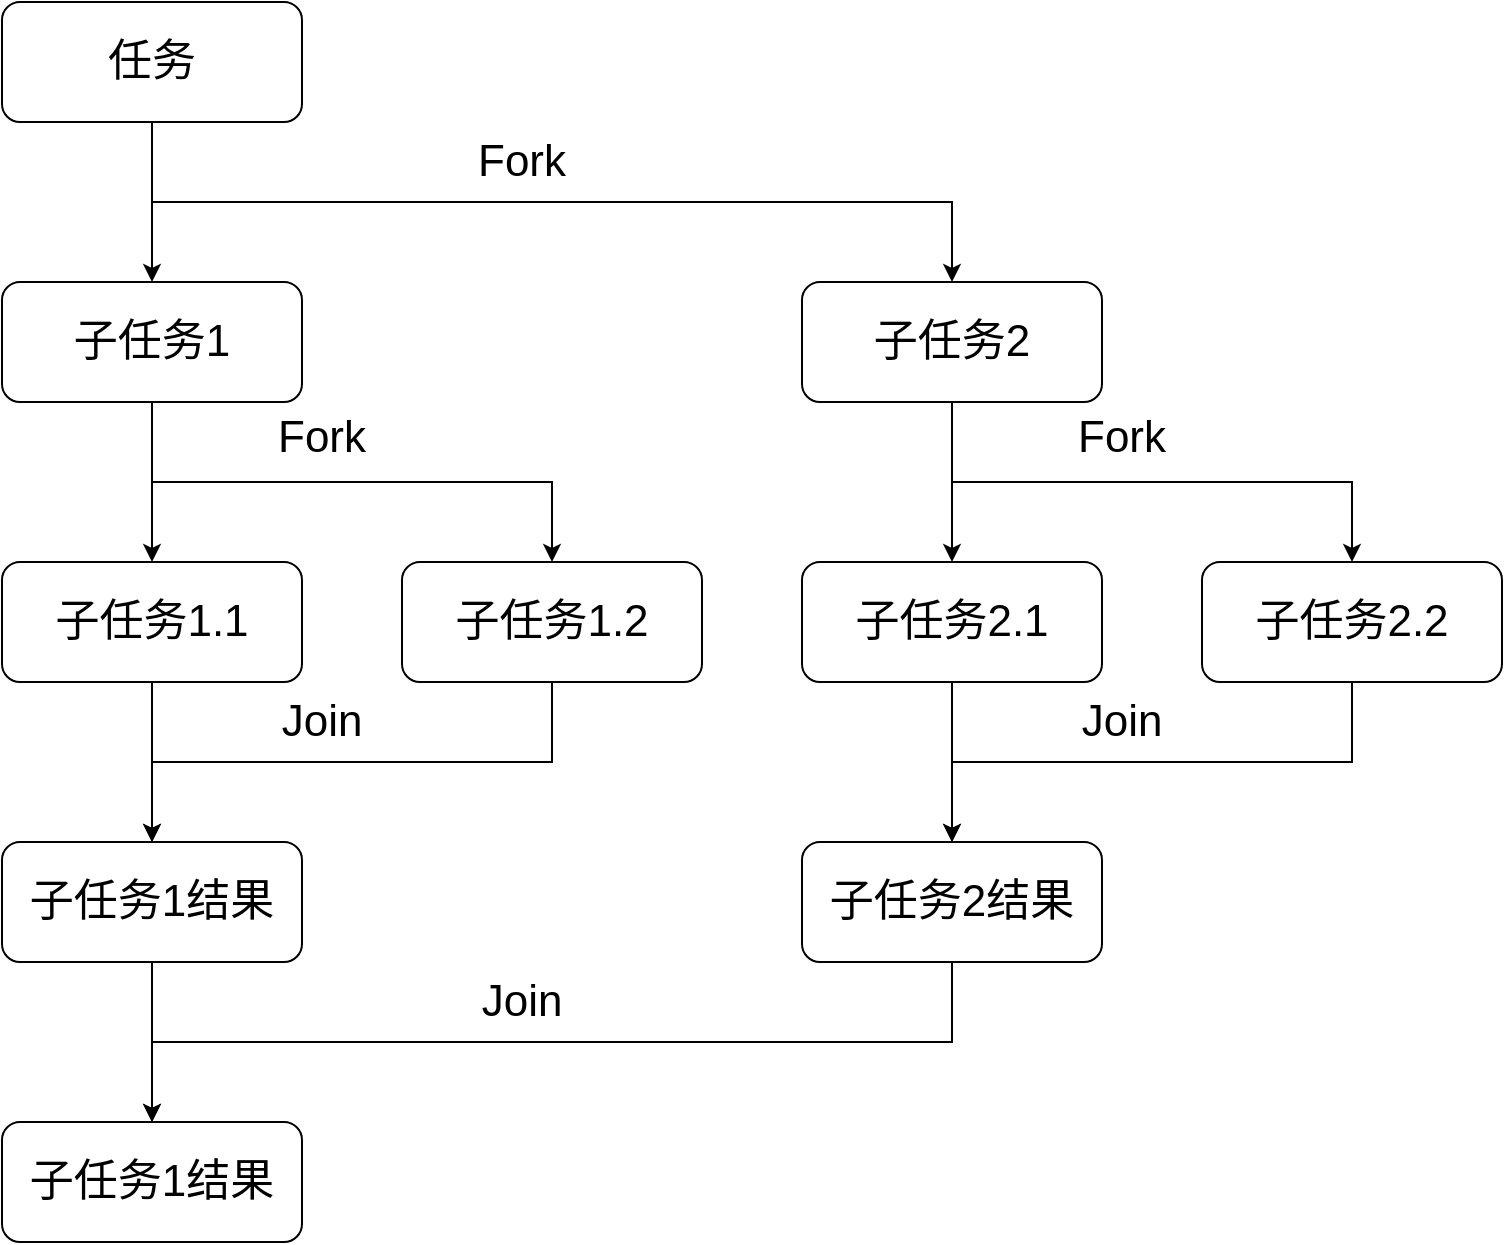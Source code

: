 <mxfile version="11.0.2" type="device"><diagram id="2y6UmGro_z8FmOnsXJJv" name="第 1 页"><mxGraphModel dx="1185" dy="695" grid="1" gridSize="10" guides="1" tooltips="1" connect="1" arrows="1" fold="1" page="1" pageScale="1" pageWidth="827" pageHeight="1169" math="0" shadow="0"><root><mxCell id="0"/><mxCell id="1" parent="0"/><mxCell id="EfbOh-kbQ4x2ByYVyd_k-9" style="edgeStyle=orthogonalEdgeStyle;rounded=0;orthogonalLoop=1;jettySize=auto;html=1;exitX=0.5;exitY=1;exitDx=0;exitDy=0;entryX=0.5;entryY=0;entryDx=0;entryDy=0;fontSize=22;" edge="1" parent="1" source="EfbOh-kbQ4x2ByYVyd_k-1" target="EfbOh-kbQ4x2ByYVyd_k-2"><mxGeometry relative="1" as="geometry"/></mxCell><mxCell id="EfbOh-kbQ4x2ByYVyd_k-11" style="edgeStyle=orthogonalEdgeStyle;rounded=0;orthogonalLoop=1;jettySize=auto;html=1;exitX=0.5;exitY=1;exitDx=0;exitDy=0;entryX=0.5;entryY=0;entryDx=0;entryDy=0;fontSize=22;" edge="1" parent="1" source="EfbOh-kbQ4x2ByYVyd_k-1" target="EfbOh-kbQ4x2ByYVyd_k-3"><mxGeometry relative="1" as="geometry"/></mxCell><mxCell id="EfbOh-kbQ4x2ByYVyd_k-1" value="任务" style="rounded=1;whiteSpace=wrap;html=1;fontSize=22;" vertex="1" parent="1"><mxGeometry x="120" y="100" width="150" height="60" as="geometry"/></mxCell><mxCell id="EfbOh-kbQ4x2ByYVyd_k-10" style="edgeStyle=orthogonalEdgeStyle;rounded=0;orthogonalLoop=1;jettySize=auto;html=1;exitX=0.5;exitY=1;exitDx=0;exitDy=0;fontSize=22;" edge="1" parent="1" source="EfbOh-kbQ4x2ByYVyd_k-2" target="EfbOh-kbQ4x2ByYVyd_k-4"><mxGeometry relative="1" as="geometry"/></mxCell><mxCell id="EfbOh-kbQ4x2ByYVyd_k-14" style="edgeStyle=orthogonalEdgeStyle;rounded=0;orthogonalLoop=1;jettySize=auto;html=1;exitX=0.5;exitY=1;exitDx=0;exitDy=0;fontSize=22;" edge="1" parent="1" source="EfbOh-kbQ4x2ByYVyd_k-2" target="EfbOh-kbQ4x2ByYVyd_k-6"><mxGeometry relative="1" as="geometry"/></mxCell><mxCell id="EfbOh-kbQ4x2ByYVyd_k-2" value="子任务1" style="rounded=1;whiteSpace=wrap;html=1;fontSize=22;" vertex="1" parent="1"><mxGeometry x="120" y="240" width="150" height="60" as="geometry"/></mxCell><mxCell id="EfbOh-kbQ4x2ByYVyd_k-12" style="edgeStyle=orthogonalEdgeStyle;rounded=0;orthogonalLoop=1;jettySize=auto;html=1;exitX=0.5;exitY=1;exitDx=0;exitDy=0;fontSize=22;" edge="1" parent="1" source="EfbOh-kbQ4x2ByYVyd_k-3" target="EfbOh-kbQ4x2ByYVyd_k-7"><mxGeometry relative="1" as="geometry"/></mxCell><mxCell id="EfbOh-kbQ4x2ByYVyd_k-13" style="edgeStyle=orthogonalEdgeStyle;rounded=0;orthogonalLoop=1;jettySize=auto;html=1;exitX=0.5;exitY=1;exitDx=0;exitDy=0;fontSize=22;" edge="1" parent="1" source="EfbOh-kbQ4x2ByYVyd_k-3" target="EfbOh-kbQ4x2ByYVyd_k-8"><mxGeometry relative="1" as="geometry"/></mxCell><mxCell id="EfbOh-kbQ4x2ByYVyd_k-3" value="子任务2" style="rounded=1;whiteSpace=wrap;html=1;fontSize=22;" vertex="1" parent="1"><mxGeometry x="520" y="240" width="150" height="60" as="geometry"/></mxCell><mxCell id="EfbOh-kbQ4x2ByYVyd_k-23" style="edgeStyle=orthogonalEdgeStyle;rounded=0;orthogonalLoop=1;jettySize=auto;html=1;exitX=0.5;exitY=1;exitDx=0;exitDy=0;fontSize=22;" edge="1" parent="1" source="EfbOh-kbQ4x2ByYVyd_k-4" target="EfbOh-kbQ4x2ByYVyd_k-21"><mxGeometry relative="1" as="geometry"/></mxCell><mxCell id="EfbOh-kbQ4x2ByYVyd_k-4" value="子任务1.1" style="rounded=1;whiteSpace=wrap;html=1;fontSize=22;" vertex="1" parent="1"><mxGeometry x="120" y="380" width="150" height="60" as="geometry"/></mxCell><mxCell id="EfbOh-kbQ4x2ByYVyd_k-25" style="edgeStyle=orthogonalEdgeStyle;rounded=0;orthogonalLoop=1;jettySize=auto;html=1;exitX=0.5;exitY=1;exitDx=0;exitDy=0;fontSize=22;" edge="1" parent="1" source="EfbOh-kbQ4x2ByYVyd_k-6" target="EfbOh-kbQ4x2ByYVyd_k-21"><mxGeometry relative="1" as="geometry"/></mxCell><mxCell id="EfbOh-kbQ4x2ByYVyd_k-6" value="子任务1.2" style="rounded=1;whiteSpace=wrap;html=1;fontSize=22;" vertex="1" parent="1"><mxGeometry x="320" y="380" width="150" height="60" as="geometry"/></mxCell><mxCell id="EfbOh-kbQ4x2ByYVyd_k-26" style="edgeStyle=orthogonalEdgeStyle;rounded=0;orthogonalLoop=1;jettySize=auto;html=1;exitX=0.5;exitY=1;exitDx=0;exitDy=0;fontSize=22;" edge="1" parent="1" source="EfbOh-kbQ4x2ByYVyd_k-7" target="EfbOh-kbQ4x2ByYVyd_k-22"><mxGeometry relative="1" as="geometry"/></mxCell><mxCell id="EfbOh-kbQ4x2ByYVyd_k-7" value="子任务2.1" style="rounded=1;whiteSpace=wrap;html=1;fontSize=22;" vertex="1" parent="1"><mxGeometry x="520" y="380" width="150" height="60" as="geometry"/></mxCell><mxCell id="EfbOh-kbQ4x2ByYVyd_k-27" style="edgeStyle=orthogonalEdgeStyle;rounded=0;orthogonalLoop=1;jettySize=auto;html=1;exitX=0.5;exitY=1;exitDx=0;exitDy=0;entryX=0.5;entryY=0;entryDx=0;entryDy=0;fontSize=22;" edge="1" parent="1" source="EfbOh-kbQ4x2ByYVyd_k-8" target="EfbOh-kbQ4x2ByYVyd_k-22"><mxGeometry relative="1" as="geometry"/></mxCell><mxCell id="EfbOh-kbQ4x2ByYVyd_k-8" value="子任务2.2" style="rounded=1;whiteSpace=wrap;html=1;fontSize=22;" vertex="1" parent="1"><mxGeometry x="720" y="380" width="150" height="60" as="geometry"/></mxCell><mxCell id="EfbOh-kbQ4x2ByYVyd_k-15" value="Fork" style="text;html=1;strokeColor=none;fillColor=none;align=center;verticalAlign=middle;whiteSpace=wrap;rounded=0;fontSize=22;" vertex="1" parent="1"><mxGeometry x="360" y="170" width="40" height="20" as="geometry"/></mxCell><mxCell id="EfbOh-kbQ4x2ByYVyd_k-17" value="Fork" style="text;html=1;strokeColor=none;fillColor=none;align=center;verticalAlign=middle;whiteSpace=wrap;rounded=0;fontSize=22;" vertex="1" parent="1"><mxGeometry x="260" y="308" width="40" height="20" as="geometry"/></mxCell><mxCell id="EfbOh-kbQ4x2ByYVyd_k-18" value="Fork" style="text;html=1;strokeColor=none;fillColor=none;align=center;verticalAlign=middle;whiteSpace=wrap;rounded=0;fontSize=22;" vertex="1" parent="1"><mxGeometry x="660" y="308" width="40" height="20" as="geometry"/></mxCell><mxCell id="EfbOh-kbQ4x2ByYVyd_k-29" style="edgeStyle=orthogonalEdgeStyle;rounded=0;orthogonalLoop=1;jettySize=auto;html=1;exitX=0.5;exitY=1;exitDx=0;exitDy=0;fontSize=22;" edge="1" parent="1" source="EfbOh-kbQ4x2ByYVyd_k-21" target="EfbOh-kbQ4x2ByYVyd_k-28"><mxGeometry relative="1" as="geometry"/></mxCell><mxCell id="EfbOh-kbQ4x2ByYVyd_k-21" value="子任务1结果" style="rounded=1;whiteSpace=wrap;html=1;fontSize=22;" vertex="1" parent="1"><mxGeometry x="120" y="520" width="150" height="60" as="geometry"/></mxCell><mxCell id="EfbOh-kbQ4x2ByYVyd_k-30" style="edgeStyle=orthogonalEdgeStyle;rounded=0;orthogonalLoop=1;jettySize=auto;html=1;exitX=0.5;exitY=1;exitDx=0;exitDy=0;fontSize=22;" edge="1" parent="1" source="EfbOh-kbQ4x2ByYVyd_k-22" target="EfbOh-kbQ4x2ByYVyd_k-28"><mxGeometry relative="1" as="geometry"/></mxCell><mxCell id="EfbOh-kbQ4x2ByYVyd_k-22" value="子任务2结果" style="rounded=1;whiteSpace=wrap;html=1;fontSize=22;" vertex="1" parent="1"><mxGeometry x="520" y="520" width="150" height="60" as="geometry"/></mxCell><mxCell id="EfbOh-kbQ4x2ByYVyd_k-28" value="子任务1结果" style="rounded=1;whiteSpace=wrap;html=1;fontSize=22;" vertex="1" parent="1"><mxGeometry x="120" y="660" width="150" height="60" as="geometry"/></mxCell><mxCell id="EfbOh-kbQ4x2ByYVyd_k-31" value="Join" style="text;html=1;strokeColor=none;fillColor=none;align=center;verticalAlign=middle;whiteSpace=wrap;rounded=0;fontSize=22;" vertex="1" parent="1"><mxGeometry x="260" y="450" width="40" height="20" as="geometry"/></mxCell><mxCell id="EfbOh-kbQ4x2ByYVyd_k-32" value="Join" style="text;html=1;strokeColor=none;fillColor=none;align=center;verticalAlign=middle;whiteSpace=wrap;rounded=0;fontSize=22;" vertex="1" parent="1"><mxGeometry x="360" y="590" width="40" height="20" as="geometry"/></mxCell><mxCell id="EfbOh-kbQ4x2ByYVyd_k-33" value="Join" style="text;html=1;strokeColor=none;fillColor=none;align=center;verticalAlign=middle;whiteSpace=wrap;rounded=0;fontSize=22;" vertex="1" parent="1"><mxGeometry x="660" y="450" width="40" height="20" as="geometry"/></mxCell></root></mxGraphModel></diagram></mxfile>